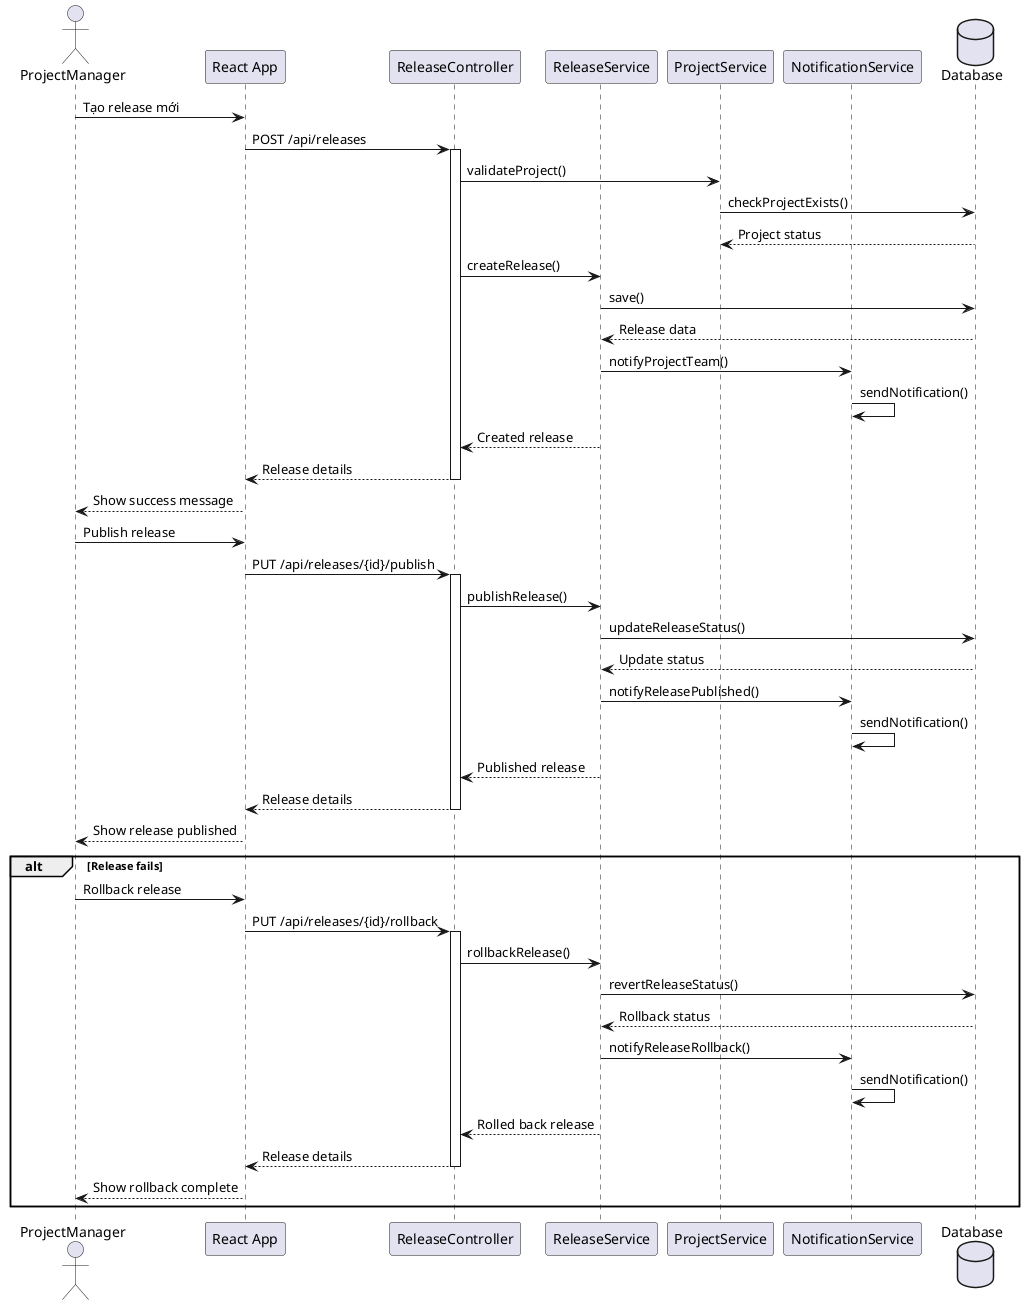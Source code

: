 @startuml
actor ProjectManager
participant "React App" as Client
participant "ReleaseController" as ReleaseCtrl
participant "ReleaseService" as ReleaseSvc
participant "ProjectService" as ProjSvc
participant "NotificationService" as NotifSvc
database "Database" as DB

ProjectManager -> Client: Tạo release mới
Client -> ReleaseCtrl: POST /api/releases

activate ReleaseCtrl
ReleaseCtrl -> ProjSvc: validateProject()
ProjSvc -> DB: checkProjectExists()
DB --> ProjSvc: Project status

ReleaseCtrl -> ReleaseSvc: createRelease()
ReleaseSvc -> DB: save()
DB --> ReleaseSvc: Release data

ReleaseSvc -> NotifSvc: notifyProjectTeam()
NotifSvc -> NotifSvc: sendNotification()

ReleaseSvc --> ReleaseCtrl: Created release
ReleaseCtrl --> Client: Release details
deactivate ReleaseCtrl

Client --> ProjectManager: Show success message

ProjectManager -> Client: Publish release
Client -> ReleaseCtrl: PUT /api/releases/{id}/publish

activate ReleaseCtrl
ReleaseCtrl -> ReleaseSvc: publishRelease()
ReleaseSvc -> DB: updateReleaseStatus()
DB --> ReleaseSvc: Update status

ReleaseSvc -> NotifSvc: notifyReleasePublished()
NotifSvc -> NotifSvc: sendNotification()

ReleaseSvc --> ReleaseCtrl: Published release
ReleaseCtrl --> Client: Release details
deactivate ReleaseCtrl

Client --> ProjectManager: Show release published

alt Release fails
    ProjectManager -> Client: Rollback release
    Client -> ReleaseCtrl: PUT /api/releases/{id}/rollback
    
    activate ReleaseCtrl
    ReleaseCtrl -> ReleaseSvc: rollbackRelease()
    ReleaseSvc -> DB: revertReleaseStatus()
    DB --> ReleaseSvc: Rollback status
    
    ReleaseSvc -> NotifSvc: notifyReleaseRollback()
    NotifSvc -> NotifSvc: sendNotification()
    
    ReleaseSvc --> ReleaseCtrl: Rolled back release
    ReleaseCtrl --> Client: Release details
    deactivate ReleaseCtrl
    
    Client --> ProjectManager: Show rollback complete
end
@enduml 